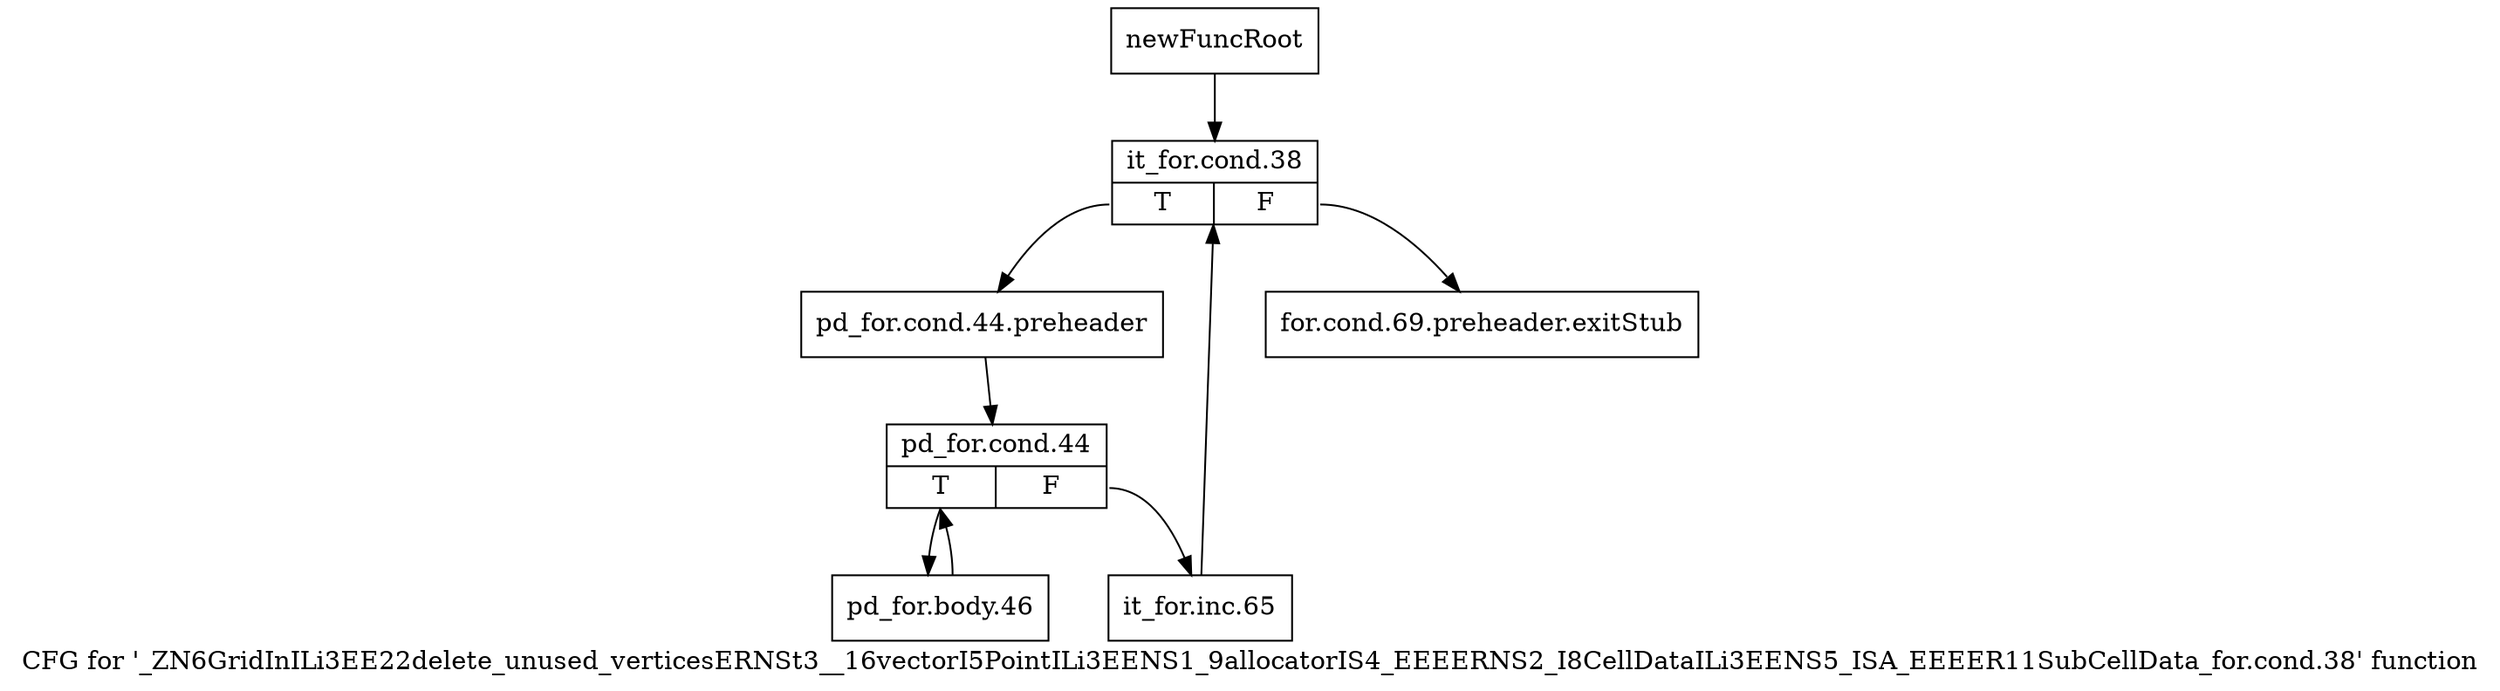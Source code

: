 digraph "CFG for '_ZN6GridInILi3EE22delete_unused_verticesERNSt3__16vectorI5PointILi3EENS1_9allocatorIS4_EEEERNS2_I8CellDataILi3EENS5_ISA_EEEER11SubCellData_for.cond.38' function" {
	label="CFG for '_ZN6GridInILi3EE22delete_unused_verticesERNSt3__16vectorI5PointILi3EENS1_9allocatorIS4_EEEERNS2_I8CellDataILi3EENS5_ISA_EEEER11SubCellData_for.cond.38' function";

	Node0x938f020 [shape=record,label="{newFuncRoot}"];
	Node0x938f020 -> Node0x938f0c0;
	Node0x938f070 [shape=record,label="{for.cond.69.preheader.exitStub}"];
	Node0x938f0c0 [shape=record,label="{it_for.cond.38|{<s0>T|<s1>F}}"];
	Node0x938f0c0:s0 -> Node0x938f110;
	Node0x938f0c0:s1 -> Node0x938f070;
	Node0x938f110 [shape=record,label="{pd_for.cond.44.preheader}"];
	Node0x938f110 -> Node0x938f160;
	Node0x938f160 [shape=record,label="{pd_for.cond.44|{<s0>T|<s1>F}}"];
	Node0x938f160:s0 -> Node0x938f200;
	Node0x938f160:s1 -> Node0x938f1b0;
	Node0x938f1b0 [shape=record,label="{it_for.inc.65}"];
	Node0x938f1b0 -> Node0x938f0c0;
	Node0x938f200 [shape=record,label="{pd_for.body.46}"];
	Node0x938f200 -> Node0x938f160;
}
